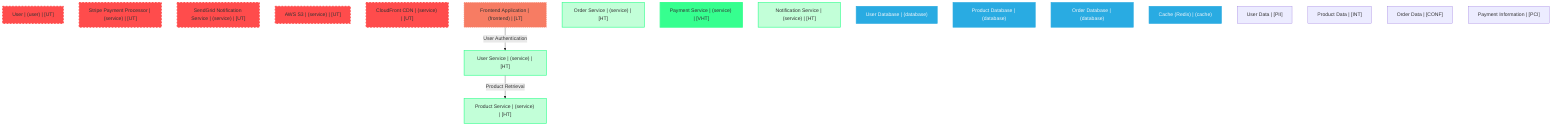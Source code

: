 graph TB
  node_01FJ9V9F8G4F8F8F8F8F8F8F8O["User | (user) | [UT]"]:::untrusted
  node_01FJ9V9F8G4F8F8F8F8F8F8F8P["Stripe Payment Processor | (service) | [UT]"]:::untrusted
  node_01FJ9V9F8G4F8F8F8F8F8F8F8Q["SendGrid Notification Service | (service) | [UT]"]:::untrusted
  node_01FJ9V9F8G4F8F8F8F8F8F8F8R["AWS S3 | (service) | [UT]"]:::untrusted
  node_01FJ9V9F8G4F8F8F8F8F8F8F8S["CloudFront CDN | (service) | [UT]"]:::untrusted
  node_01FJ9V9F8G4F8F8F8F8F8F8F8E["Frontend Application | (frontend) | [LT]"]:::lowTrust
  node_01FJ9V9F8G4F8F8F8F8F8F8F8F["User Service | (service) | [HT]"]:::highTrust
  node_01FJ9V9F8G4F8F8F8F8F8F8F8G["Product Service | (service) | [HT]"]:::highTrust
  node_01FJ9V9F8G4F8F8F8F8F8F8F8H["Order Service | (service) | [HT]"]:::highTrust
  node_01FJ9V9F8G4F8F8F8F8F8F8F8I["Payment Service | (service) | [VHT]"]:::veryHighTrust
  node_01FJ9V9F8G4F8F8F8F8F8F8F8J["Notification Service | (service) | [HT]"]:::highTrust
  node_01FJ9V9F8G4F8F8F8F8F8F8F8K["User Database | (database)"]:::dataStore
  node_01FJ9V9F8G4F8F8F8F8F8F8F8L["Product Database | (database)"]:::dataStore
  node_01FJ9V9F8G4F8F8F8F8F8F8F8M["Order Database | (database)"]:::dataStore
  node_01FJ9V9F8G4F8F8F8F8F8F8F8N["Cache (Redis) | (cache)"]:::dataStore
  node_01FJ9V9F8G4F8F8F8F8F8F8F8A["User Data | [PII]"]:::dataAsset,pii
  node_01FJ9V9F8G4F8F8F8F8F8F8F8B["Product Data | [INT]"]:::dataAsset,internal
  node_01FJ9V9F8G4F8F8F8F8F8F8F8C["Order Data | [CONF]"]:::dataAsset,confidential
  node_01FJ9V9F8G4F8F8F8F8F8F8F8D["Payment Information | [PCI]"]:::dataAsset,pci

  node_01FJ9V9F8G4F8F8F8F8F8F8F8E -->|User Authentication| node_01FJ9V9F8G4F8F8F8F8F8F8F8F:::encryptedFlow
  node_01FJ9V9F8G4F8F8F8F8F8F8F8F -->|Product Retrieval| node_01FJ9V9F8G4F8F8F8F8F8F8F8G:::encryptedFlow

  classDef externalEntity fill:#FF4C4C,stroke:#FF4C4C,stroke-width:2px,color:#F5F7FA
  classDef process fill:#36FF8F,stroke:#36FF8F,stroke-width:2px,color:#0B0D17
  classDef dataStore fill:#29ABE2,stroke:#29ABE2,stroke-width:2px,color:#F5F7FA
  classDef dataAsset fill:#A259FF,stroke:#c3a4ff,stroke-width:2px,color:#F5F7FA
  classDef untrusted fill:#FF4C4C,stroke:#FF4C4C,stroke-width:3px,stroke-dasharray:5 5
  classDef lowTrust fill:#f77c63,stroke:#f77c63,stroke-width:2px,stroke-dasharray:3 3
  classDef mediumTrust fill:#FFD300,stroke:#FFD300,stroke-width:2px
  classDef highTrust fill:#C2FFD8,stroke:#36FF8F,stroke-width:2px
  classDef veryHighTrust fill:#36FF8F,stroke:#36FF8F,stroke-width:3px
  classDef public fill:#C2FFD8,stroke:#36FF8F,stroke-width:1px
  classDef internal fill:#FFF2B3,stroke:#FFD300,stroke-width:1px
  classDef confidential fill:#FFB3B3,stroke:#FF4C4C,stroke-width:2px
  classDef restricted fill:#FF4C4C,stroke:#FF4C4C,stroke-width:3px
  classDef pii fill:#ffa1ad,stroke:#A259FF,stroke-width:2px
  classDef pci fill:#FF4C4C,stroke:#FF4C4C,stroke-width:3px
  classDef phi fill:#ffa1ad,stroke:#A259FF,stroke-width:3px
  classDef encryptedFlow stroke:#36FF8F,stroke-width:2px
  classDef unencryptedFlow stroke:#FF4C4C,stroke-width:2px,stroke-dasharray:5 5
  classDef authenticatedFlow stroke:#29ABE2,stroke-width:2px
  classDef trustBoundary fill:transparent,stroke:#2E3440,stroke-width:3px,stroke-dasharray:10 5